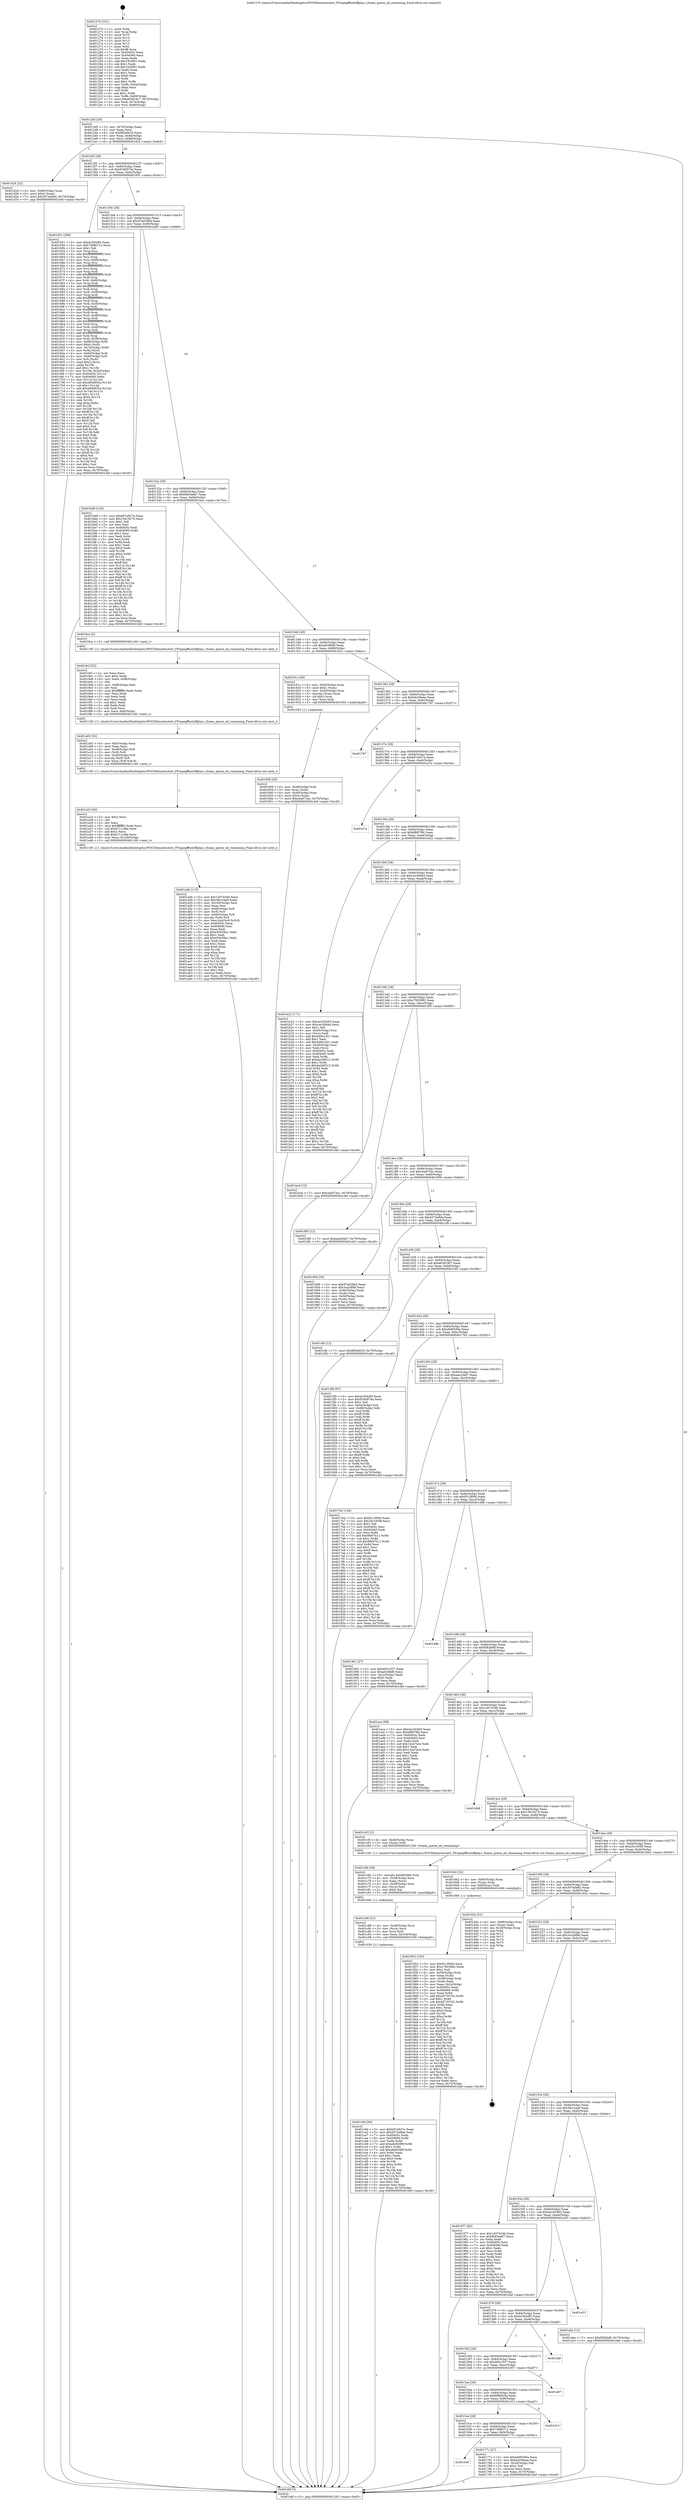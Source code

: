 digraph "0x401270" {
  label = "0x401270 (/mnt/c/Users/mathe/Desktop/tcc/POCII/binaries/extr_FFmpegfftoolsffplay.c_frame_queue_nb_remaining_Final-ollvm.out::main(0))"
  labelloc = "t"
  node[shape=record]

  Entry [label="",width=0.3,height=0.3,shape=circle,fillcolor=black,style=filled]
  "0x4012d5" [label="{
     0x4012d5 [29]\l
     | [instrs]\l
     &nbsp;&nbsp;0x4012d5 \<+3\>: mov -0x70(%rbp),%eax\l
     &nbsp;&nbsp;0x4012d8 \<+2\>: mov %eax,%ecx\l
     &nbsp;&nbsp;0x4012da \<+6\>: sub $0x8f3e6635,%ecx\l
     &nbsp;&nbsp;0x4012e0 \<+6\>: mov %eax,-0x84(%rbp)\l
     &nbsp;&nbsp;0x4012e6 \<+6\>: mov %ecx,-0x88(%rbp)\l
     &nbsp;&nbsp;0x4012ec \<+6\>: je 0000000000401d24 \<main+0xab4\>\l
  }"]
  "0x401d24" [label="{
     0x401d24 [22]\l
     | [instrs]\l
     &nbsp;&nbsp;0x401d24 \<+4\>: mov -0x68(%rbp),%rax\l
     &nbsp;&nbsp;0x401d28 \<+6\>: movl $0x0,(%rax)\l
     &nbsp;&nbsp;0x401d2e \<+7\>: movl $0x307ed492,-0x70(%rbp)\l
     &nbsp;&nbsp;0x401d35 \<+5\>: jmp 0000000000401ebf \<main+0xc4f\>\l
  }"]
  "0x4012f2" [label="{
     0x4012f2 [28]\l
     | [instrs]\l
     &nbsp;&nbsp;0x4012f2 \<+5\>: jmp 00000000004012f7 \<main+0x87\>\l
     &nbsp;&nbsp;0x4012f7 \<+6\>: mov -0x84(%rbp),%eax\l
     &nbsp;&nbsp;0x4012fd \<+5\>: sub $0x9340974a,%eax\l
     &nbsp;&nbsp;0x401302 \<+6\>: mov %eax,-0x8c(%rbp)\l
     &nbsp;&nbsp;0x401308 \<+6\>: je 0000000000401651 \<main+0x3e1\>\l
  }"]
  Exit [label="",width=0.3,height=0.3,shape=circle,fillcolor=black,style=filled,peripheries=2]
  "0x401651" [label="{
     0x401651 [299]\l
     | [instrs]\l
     &nbsp;&nbsp;0x401651 \<+5\>: mov $0x4c304df3,%eax\l
     &nbsp;&nbsp;0x401656 \<+5\>: mov $0x7388b712,%ecx\l
     &nbsp;&nbsp;0x40165b \<+2\>: mov $0x1,%dl\l
     &nbsp;&nbsp;0x40165d \<+3\>: mov %rsp,%rsi\l
     &nbsp;&nbsp;0x401660 \<+4\>: add $0xfffffffffffffff0,%rsi\l
     &nbsp;&nbsp;0x401664 \<+3\>: mov %rsi,%rsp\l
     &nbsp;&nbsp;0x401667 \<+4\>: mov %rsi,-0x68(%rbp)\l
     &nbsp;&nbsp;0x40166b \<+3\>: mov %rsp,%rsi\l
     &nbsp;&nbsp;0x40166e \<+4\>: add $0xfffffffffffffff0,%rsi\l
     &nbsp;&nbsp;0x401672 \<+3\>: mov %rsi,%rsp\l
     &nbsp;&nbsp;0x401675 \<+3\>: mov %rsp,%rdi\l
     &nbsp;&nbsp;0x401678 \<+4\>: add $0xfffffffffffffff0,%rdi\l
     &nbsp;&nbsp;0x40167c \<+3\>: mov %rdi,%rsp\l
     &nbsp;&nbsp;0x40167f \<+4\>: mov %rdi,-0x60(%rbp)\l
     &nbsp;&nbsp;0x401683 \<+3\>: mov %rsp,%rdi\l
     &nbsp;&nbsp;0x401686 \<+4\>: add $0xfffffffffffffff0,%rdi\l
     &nbsp;&nbsp;0x40168a \<+3\>: mov %rdi,%rsp\l
     &nbsp;&nbsp;0x40168d \<+4\>: mov %rdi,-0x58(%rbp)\l
     &nbsp;&nbsp;0x401691 \<+3\>: mov %rsp,%rdi\l
     &nbsp;&nbsp;0x401694 \<+4\>: add $0xfffffffffffffff0,%rdi\l
     &nbsp;&nbsp;0x401698 \<+3\>: mov %rdi,%rsp\l
     &nbsp;&nbsp;0x40169b \<+4\>: mov %rdi,-0x50(%rbp)\l
     &nbsp;&nbsp;0x40169f \<+3\>: mov %rsp,%rdi\l
     &nbsp;&nbsp;0x4016a2 \<+4\>: add $0xfffffffffffffff0,%rdi\l
     &nbsp;&nbsp;0x4016a6 \<+3\>: mov %rdi,%rsp\l
     &nbsp;&nbsp;0x4016a9 \<+4\>: mov %rdi,-0x48(%rbp)\l
     &nbsp;&nbsp;0x4016ad \<+3\>: mov %rsp,%rdi\l
     &nbsp;&nbsp;0x4016b0 \<+4\>: add $0xfffffffffffffff0,%rdi\l
     &nbsp;&nbsp;0x4016b4 \<+3\>: mov %rdi,%rsp\l
     &nbsp;&nbsp;0x4016b7 \<+4\>: mov %rdi,-0x40(%rbp)\l
     &nbsp;&nbsp;0x4016bb \<+3\>: mov %rsp,%rdi\l
     &nbsp;&nbsp;0x4016be \<+4\>: add $0xfffffffffffffff0,%rdi\l
     &nbsp;&nbsp;0x4016c2 \<+3\>: mov %rdi,%rsp\l
     &nbsp;&nbsp;0x4016c5 \<+4\>: mov %rdi,-0x38(%rbp)\l
     &nbsp;&nbsp;0x4016c9 \<+4\>: mov -0x68(%rbp),%rdi\l
     &nbsp;&nbsp;0x4016cd \<+6\>: movl $0x0,(%rdi)\l
     &nbsp;&nbsp;0x4016d3 \<+4\>: mov -0x74(%rbp),%r8d\l
     &nbsp;&nbsp;0x4016d7 \<+3\>: mov %r8d,(%rsi)\l
     &nbsp;&nbsp;0x4016da \<+4\>: mov -0x60(%rbp),%rdi\l
     &nbsp;&nbsp;0x4016de \<+4\>: mov -0x80(%rbp),%r9\l
     &nbsp;&nbsp;0x4016e2 \<+3\>: mov %r9,(%rdi)\l
     &nbsp;&nbsp;0x4016e5 \<+3\>: cmpl $0x2,(%rsi)\l
     &nbsp;&nbsp;0x4016e8 \<+4\>: setne %r10b\l
     &nbsp;&nbsp;0x4016ec \<+4\>: and $0x1,%r10b\l
     &nbsp;&nbsp;0x4016f0 \<+4\>: mov %r10b,-0x2d(%rbp)\l
     &nbsp;&nbsp;0x4016f4 \<+8\>: mov 0x40405c,%r11d\l
     &nbsp;&nbsp;0x4016fc \<+7\>: mov 0x404060,%ebx\l
     &nbsp;&nbsp;0x401703 \<+3\>: mov %r11d,%r14d\l
     &nbsp;&nbsp;0x401706 \<+7\>: sub $0xa80d855a,%r14d\l
     &nbsp;&nbsp;0x40170d \<+4\>: sub $0x1,%r14d\l
     &nbsp;&nbsp;0x401711 \<+7\>: add $0xa80d855a,%r14d\l
     &nbsp;&nbsp;0x401718 \<+4\>: imul %r14d,%r11d\l
     &nbsp;&nbsp;0x40171c \<+4\>: and $0x1,%r11d\l
     &nbsp;&nbsp;0x401720 \<+4\>: cmp $0x0,%r11d\l
     &nbsp;&nbsp;0x401724 \<+4\>: sete %r10b\l
     &nbsp;&nbsp;0x401728 \<+3\>: cmp $0xa,%ebx\l
     &nbsp;&nbsp;0x40172b \<+4\>: setl %r15b\l
     &nbsp;&nbsp;0x40172f \<+3\>: mov %r10b,%r12b\l
     &nbsp;&nbsp;0x401732 \<+4\>: xor $0xff,%r12b\l
     &nbsp;&nbsp;0x401736 \<+3\>: mov %r15b,%r13b\l
     &nbsp;&nbsp;0x401739 \<+4\>: xor $0xff,%r13b\l
     &nbsp;&nbsp;0x40173d \<+3\>: xor $0x0,%dl\l
     &nbsp;&nbsp;0x401740 \<+3\>: mov %r12b,%sil\l
     &nbsp;&nbsp;0x401743 \<+4\>: and $0x0,%sil\l
     &nbsp;&nbsp;0x401747 \<+3\>: and %dl,%r10b\l
     &nbsp;&nbsp;0x40174a \<+3\>: mov %r13b,%dil\l
     &nbsp;&nbsp;0x40174d \<+4\>: and $0x0,%dil\l
     &nbsp;&nbsp;0x401751 \<+3\>: and %dl,%r15b\l
     &nbsp;&nbsp;0x401754 \<+3\>: or %r10b,%sil\l
     &nbsp;&nbsp;0x401757 \<+3\>: or %r15b,%dil\l
     &nbsp;&nbsp;0x40175a \<+3\>: xor %dil,%sil\l
     &nbsp;&nbsp;0x40175d \<+3\>: or %r13b,%r12b\l
     &nbsp;&nbsp;0x401760 \<+4\>: xor $0xff,%r12b\l
     &nbsp;&nbsp;0x401764 \<+3\>: or $0x0,%dl\l
     &nbsp;&nbsp;0x401767 \<+3\>: and %dl,%r12b\l
     &nbsp;&nbsp;0x40176a \<+3\>: or %r12b,%sil\l
     &nbsp;&nbsp;0x40176d \<+4\>: test $0x1,%sil\l
     &nbsp;&nbsp;0x401771 \<+3\>: cmovne %ecx,%eax\l
     &nbsp;&nbsp;0x401774 \<+3\>: mov %eax,-0x70(%rbp)\l
     &nbsp;&nbsp;0x401777 \<+5\>: jmp 0000000000401ebf \<main+0xc4f\>\l
  }"]
  "0x40130e" [label="{
     0x40130e [28]\l
     | [instrs]\l
     &nbsp;&nbsp;0x40130e \<+5\>: jmp 0000000000401313 \<main+0xa3\>\l
     &nbsp;&nbsp;0x401313 \<+6\>: mov -0x84(%rbp),%eax\l
     &nbsp;&nbsp;0x401319 \<+5\>: sub $0x97a028bd,%eax\l
     &nbsp;&nbsp;0x40131e \<+6\>: mov %eax,-0x90(%rbp)\l
     &nbsp;&nbsp;0x401324 \<+6\>: je 0000000000401bd9 \<main+0x969\>\l
  }"]
  "0x401c9d" [label="{
     0x401c9d [94]\l
     | [instrs]\l
     &nbsp;&nbsp;0x401c9d \<+5\>: mov $0xb87a927e,%eax\l
     &nbsp;&nbsp;0x401ca2 \<+5\>: mov $0xd373e8da,%esi\l
     &nbsp;&nbsp;0x401ca7 \<+7\>: mov 0x40405c,%edx\l
     &nbsp;&nbsp;0x401cae \<+8\>: mov 0x404060,%r8d\l
     &nbsp;&nbsp;0x401cb6 \<+3\>: mov %edx,%r9d\l
     &nbsp;&nbsp;0x401cb9 \<+7\>: add $0xa6e9299f,%r9d\l
     &nbsp;&nbsp;0x401cc0 \<+4\>: sub $0x1,%r9d\l
     &nbsp;&nbsp;0x401cc4 \<+7\>: sub $0xa6e9299f,%r9d\l
     &nbsp;&nbsp;0x401ccb \<+4\>: imul %r9d,%edx\l
     &nbsp;&nbsp;0x401ccf \<+3\>: and $0x1,%edx\l
     &nbsp;&nbsp;0x401cd2 \<+3\>: cmp $0x0,%edx\l
     &nbsp;&nbsp;0x401cd5 \<+4\>: sete %r10b\l
     &nbsp;&nbsp;0x401cd9 \<+4\>: cmp $0xa,%r8d\l
     &nbsp;&nbsp;0x401cdd \<+4\>: setl %r11b\l
     &nbsp;&nbsp;0x401ce1 \<+3\>: mov %r10b,%bl\l
     &nbsp;&nbsp;0x401ce4 \<+3\>: and %r11b,%bl\l
     &nbsp;&nbsp;0x401ce7 \<+3\>: xor %r11b,%r10b\l
     &nbsp;&nbsp;0x401cea \<+3\>: or %r10b,%bl\l
     &nbsp;&nbsp;0x401ced \<+3\>: test $0x1,%bl\l
     &nbsp;&nbsp;0x401cf0 \<+3\>: cmovne %esi,%eax\l
     &nbsp;&nbsp;0x401cf3 \<+3\>: mov %eax,-0x70(%rbp)\l
     &nbsp;&nbsp;0x401cf6 \<+5\>: jmp 0000000000401ebf \<main+0xc4f\>\l
  }"]
  "0x401bd9" [label="{
     0x401bd9 [134]\l
     | [instrs]\l
     &nbsp;&nbsp;0x401bd9 \<+5\>: mov $0xb87a927e,%eax\l
     &nbsp;&nbsp;0x401bde \<+5\>: mov $0x15919276,%ecx\l
     &nbsp;&nbsp;0x401be3 \<+2\>: mov $0x1,%dl\l
     &nbsp;&nbsp;0x401be5 \<+2\>: xor %esi,%esi\l
     &nbsp;&nbsp;0x401be7 \<+7\>: mov 0x40405c,%edi\l
     &nbsp;&nbsp;0x401bee \<+8\>: mov 0x404060,%r8d\l
     &nbsp;&nbsp;0x401bf6 \<+3\>: sub $0x1,%esi\l
     &nbsp;&nbsp;0x401bf9 \<+3\>: mov %edi,%r9d\l
     &nbsp;&nbsp;0x401bfc \<+3\>: add %esi,%r9d\l
     &nbsp;&nbsp;0x401bff \<+4\>: imul %r9d,%edi\l
     &nbsp;&nbsp;0x401c03 \<+3\>: and $0x1,%edi\l
     &nbsp;&nbsp;0x401c06 \<+3\>: cmp $0x0,%edi\l
     &nbsp;&nbsp;0x401c09 \<+4\>: sete %r10b\l
     &nbsp;&nbsp;0x401c0d \<+4\>: cmp $0xa,%r8d\l
     &nbsp;&nbsp;0x401c11 \<+4\>: setl %r11b\l
     &nbsp;&nbsp;0x401c15 \<+3\>: mov %r10b,%bl\l
     &nbsp;&nbsp;0x401c18 \<+3\>: xor $0xff,%bl\l
     &nbsp;&nbsp;0x401c1b \<+3\>: mov %r11b,%r14b\l
     &nbsp;&nbsp;0x401c1e \<+4\>: xor $0xff,%r14b\l
     &nbsp;&nbsp;0x401c22 \<+3\>: xor $0x1,%dl\l
     &nbsp;&nbsp;0x401c25 \<+3\>: mov %bl,%r15b\l
     &nbsp;&nbsp;0x401c28 \<+4\>: and $0xff,%r15b\l
     &nbsp;&nbsp;0x401c2c \<+3\>: and %dl,%r10b\l
     &nbsp;&nbsp;0x401c2f \<+3\>: mov %r14b,%r12b\l
     &nbsp;&nbsp;0x401c32 \<+4\>: and $0xff,%r12b\l
     &nbsp;&nbsp;0x401c36 \<+3\>: and %dl,%r11b\l
     &nbsp;&nbsp;0x401c39 \<+3\>: or %r10b,%r15b\l
     &nbsp;&nbsp;0x401c3c \<+3\>: or %r11b,%r12b\l
     &nbsp;&nbsp;0x401c3f \<+3\>: xor %r12b,%r15b\l
     &nbsp;&nbsp;0x401c42 \<+3\>: or %r14b,%bl\l
     &nbsp;&nbsp;0x401c45 \<+3\>: xor $0xff,%bl\l
     &nbsp;&nbsp;0x401c48 \<+3\>: or $0x1,%dl\l
     &nbsp;&nbsp;0x401c4b \<+2\>: and %dl,%bl\l
     &nbsp;&nbsp;0x401c4d \<+3\>: or %bl,%r15b\l
     &nbsp;&nbsp;0x401c50 \<+4\>: test $0x1,%r15b\l
     &nbsp;&nbsp;0x401c54 \<+3\>: cmovne %ecx,%eax\l
     &nbsp;&nbsp;0x401c57 \<+3\>: mov %eax,-0x70(%rbp)\l
     &nbsp;&nbsp;0x401c5a \<+5\>: jmp 0000000000401ebf \<main+0xc4f\>\l
  }"]
  "0x40132a" [label="{
     0x40132a [28]\l
     | [instrs]\l
     &nbsp;&nbsp;0x40132a \<+5\>: jmp 000000000040132f \<main+0xbf\>\l
     &nbsp;&nbsp;0x40132f \<+6\>: mov -0x84(%rbp),%eax\l
     &nbsp;&nbsp;0x401335 \<+5\>: sub $0x9b63ae67,%eax\l
     &nbsp;&nbsp;0x40133a \<+6\>: mov %eax,-0x94(%rbp)\l
     &nbsp;&nbsp;0x401340 \<+6\>: je 00000000004019ca \<main+0x75a\>\l
  }"]
  "0x401c88" [label="{
     0x401c88 [21]\l
     | [instrs]\l
     &nbsp;&nbsp;0x401c88 \<+4\>: mov -0x48(%rbp),%rcx\l
     &nbsp;&nbsp;0x401c8c \<+3\>: mov (%rcx),%rcx\l
     &nbsp;&nbsp;0x401c8f \<+3\>: mov %rcx,%rdi\l
     &nbsp;&nbsp;0x401c92 \<+6\>: mov %eax,-0x104(%rbp)\l
     &nbsp;&nbsp;0x401c98 \<+5\>: call 0000000000401030 \<free@plt\>\l
     | [calls]\l
     &nbsp;&nbsp;0x401030 \{1\} (unknown)\l
  }"]
  "0x4019ca" [label="{
     0x4019ca [5]\l
     | [instrs]\l
     &nbsp;&nbsp;0x4019ca \<+5\>: call 0000000000401160 \<next_i\>\l
     | [calls]\l
     &nbsp;&nbsp;0x401160 \{1\} (/mnt/c/Users/mathe/Desktop/tcc/POCII/binaries/extr_FFmpegfftoolsffplay.c_frame_queue_nb_remaining_Final-ollvm.out::next_i)\l
  }"]
  "0x401346" [label="{
     0x401346 [28]\l
     | [instrs]\l
     &nbsp;&nbsp;0x401346 \<+5\>: jmp 000000000040134b \<main+0xdb\>\l
     &nbsp;&nbsp;0x40134b \<+6\>: mov -0x84(%rbp),%eax\l
     &nbsp;&nbsp;0x401351 \<+5\>: sub $0xa0cfd6f0,%eax\l
     &nbsp;&nbsp;0x401356 \<+6\>: mov %eax,-0x98(%rbp)\l
     &nbsp;&nbsp;0x40135c \<+6\>: je 000000000040191c \<main+0x6ac\>\l
  }"]
  "0x401c6b" [label="{
     0x401c6b [29]\l
     | [instrs]\l
     &nbsp;&nbsp;0x401c6b \<+10\>: movabs $0x4020b6,%rdi\l
     &nbsp;&nbsp;0x401c75 \<+4\>: mov -0x38(%rbp),%rcx\l
     &nbsp;&nbsp;0x401c79 \<+2\>: mov %eax,(%rcx)\l
     &nbsp;&nbsp;0x401c7b \<+4\>: mov -0x38(%rbp),%rcx\l
     &nbsp;&nbsp;0x401c7f \<+2\>: mov (%rcx),%esi\l
     &nbsp;&nbsp;0x401c81 \<+2\>: mov $0x0,%al\l
     &nbsp;&nbsp;0x401c83 \<+5\>: call 0000000000401040 \<printf@plt\>\l
     | [calls]\l
     &nbsp;&nbsp;0x401040 \{1\} (unknown)\l
  }"]
  "0x40191c" [label="{
     0x40191c [29]\l
     | [instrs]\l
     &nbsp;&nbsp;0x40191c \<+4\>: mov -0x50(%rbp),%rax\l
     &nbsp;&nbsp;0x401920 \<+6\>: movl $0x1,(%rax)\l
     &nbsp;&nbsp;0x401926 \<+4\>: mov -0x50(%rbp),%rax\l
     &nbsp;&nbsp;0x40192a \<+3\>: movslq (%rax),%rax\l
     &nbsp;&nbsp;0x40192d \<+4\>: shl $0x3,%rax\l
     &nbsp;&nbsp;0x401931 \<+3\>: mov %rax,%rdi\l
     &nbsp;&nbsp;0x401934 \<+5\>: call 0000000000401050 \<malloc@plt\>\l
     | [calls]\l
     &nbsp;&nbsp;0x401050 \{1\} (unknown)\l
  }"]
  "0x401362" [label="{
     0x401362 [28]\l
     | [instrs]\l
     &nbsp;&nbsp;0x401362 \<+5\>: jmp 0000000000401367 \<main+0xf7\>\l
     &nbsp;&nbsp;0x401367 \<+6\>: mov -0x84(%rbp),%eax\l
     &nbsp;&nbsp;0x40136d \<+5\>: sub $0xb4c59eaa,%eax\l
     &nbsp;&nbsp;0x401372 \<+6\>: mov %eax,-0x9c(%rbp)\l
     &nbsp;&nbsp;0x401378 \<+6\>: je 0000000000401797 \<main+0x527\>\l
  }"]
  "0x401a4b" [label="{
     0x401a4b [115]\l
     | [instrs]\l
     &nbsp;&nbsp;0x401a4b \<+5\>: mov $0x1407434b,%ecx\l
     &nbsp;&nbsp;0x401a50 \<+5\>: mov $0x3fe12ae9,%edx\l
     &nbsp;&nbsp;0x401a55 \<+6\>: mov -0x100(%rbp),%esi\l
     &nbsp;&nbsp;0x401a5b \<+3\>: imul %eax,%esi\l
     &nbsp;&nbsp;0x401a5e \<+4\>: mov -0x48(%rbp),%r8\l
     &nbsp;&nbsp;0x401a62 \<+3\>: mov (%r8),%r8\l
     &nbsp;&nbsp;0x401a65 \<+4\>: mov -0x40(%rbp),%r9\l
     &nbsp;&nbsp;0x401a69 \<+3\>: movslq (%r9),%r9\l
     &nbsp;&nbsp;0x401a6c \<+5\>: mov %esi,0x4(%r8,%r9,8)\l
     &nbsp;&nbsp;0x401a71 \<+7\>: mov 0x40405c,%eax\l
     &nbsp;&nbsp;0x401a78 \<+7\>: mov 0x404060,%esi\l
     &nbsp;&nbsp;0x401a7f \<+2\>: mov %eax,%edi\l
     &nbsp;&nbsp;0x401a81 \<+6\>: sub $0xe55639a1,%edi\l
     &nbsp;&nbsp;0x401a87 \<+3\>: sub $0x1,%edi\l
     &nbsp;&nbsp;0x401a8a \<+6\>: add $0xe55639a1,%edi\l
     &nbsp;&nbsp;0x401a90 \<+3\>: imul %edi,%eax\l
     &nbsp;&nbsp;0x401a93 \<+3\>: and $0x1,%eax\l
     &nbsp;&nbsp;0x401a96 \<+3\>: cmp $0x0,%eax\l
     &nbsp;&nbsp;0x401a99 \<+4\>: sete %r10b\l
     &nbsp;&nbsp;0x401a9d \<+3\>: cmp $0xa,%esi\l
     &nbsp;&nbsp;0x401aa0 \<+4\>: setl %r11b\l
     &nbsp;&nbsp;0x401aa4 \<+3\>: mov %r10b,%bl\l
     &nbsp;&nbsp;0x401aa7 \<+3\>: and %r11b,%bl\l
     &nbsp;&nbsp;0x401aaa \<+3\>: xor %r11b,%r10b\l
     &nbsp;&nbsp;0x401aad \<+3\>: or %r10b,%bl\l
     &nbsp;&nbsp;0x401ab0 \<+3\>: test $0x1,%bl\l
     &nbsp;&nbsp;0x401ab3 \<+3\>: cmovne %edx,%ecx\l
     &nbsp;&nbsp;0x401ab6 \<+3\>: mov %ecx,-0x70(%rbp)\l
     &nbsp;&nbsp;0x401ab9 \<+5\>: jmp 0000000000401ebf \<main+0xc4f\>\l
  }"]
  "0x401797" [label="{
     0x401797\l
  }", style=dashed]
  "0x40137e" [label="{
     0x40137e [28]\l
     | [instrs]\l
     &nbsp;&nbsp;0x40137e \<+5\>: jmp 0000000000401383 \<main+0x113\>\l
     &nbsp;&nbsp;0x401383 \<+6\>: mov -0x84(%rbp),%eax\l
     &nbsp;&nbsp;0x401389 \<+5\>: sub $0xb87a927e,%eax\l
     &nbsp;&nbsp;0x40138e \<+6\>: mov %eax,-0xa0(%rbp)\l
     &nbsp;&nbsp;0x401394 \<+6\>: je 0000000000401e7a \<main+0xc0a\>\l
  }"]
  "0x401a23" [label="{
     0x401a23 [40]\l
     | [instrs]\l
     &nbsp;&nbsp;0x401a23 \<+5\>: mov $0x2,%ecx\l
     &nbsp;&nbsp;0x401a28 \<+1\>: cltd\l
     &nbsp;&nbsp;0x401a29 \<+2\>: idiv %ecx\l
     &nbsp;&nbsp;0x401a2b \<+6\>: imul $0xfffffffe,%edx,%ecx\l
     &nbsp;&nbsp;0x401a31 \<+6\>: sub $0xb711c6fa,%ecx\l
     &nbsp;&nbsp;0x401a37 \<+3\>: add $0x1,%ecx\l
     &nbsp;&nbsp;0x401a3a \<+6\>: add $0xb711c6fa,%ecx\l
     &nbsp;&nbsp;0x401a40 \<+6\>: mov %ecx,-0x100(%rbp)\l
     &nbsp;&nbsp;0x401a46 \<+5\>: call 0000000000401160 \<next_i\>\l
     | [calls]\l
     &nbsp;&nbsp;0x401160 \{1\} (/mnt/c/Users/mathe/Desktop/tcc/POCII/binaries/extr_FFmpegfftoolsffplay.c_frame_queue_nb_remaining_Final-ollvm.out::next_i)\l
  }"]
  "0x401e7a" [label="{
     0x401e7a\l
  }", style=dashed]
  "0x40139a" [label="{
     0x40139a [28]\l
     | [instrs]\l
     &nbsp;&nbsp;0x40139a \<+5\>: jmp 000000000040139f \<main+0x12f\>\l
     &nbsp;&nbsp;0x40139f \<+6\>: mov -0x84(%rbp),%eax\l
     &nbsp;&nbsp;0x4013a5 \<+5\>: sub $0xbf8979fc,%eax\l
     &nbsp;&nbsp;0x4013aa \<+6\>: mov %eax,-0xa4(%rbp)\l
     &nbsp;&nbsp;0x4013b0 \<+6\>: je 0000000000401b22 \<main+0x8b2\>\l
  }"]
  "0x401a03" [label="{
     0x401a03 [32]\l
     | [instrs]\l
     &nbsp;&nbsp;0x401a03 \<+6\>: mov -0xfc(%rbp),%ecx\l
     &nbsp;&nbsp;0x401a09 \<+3\>: imul %eax,%ecx\l
     &nbsp;&nbsp;0x401a0c \<+4\>: mov -0x48(%rbp),%r8\l
     &nbsp;&nbsp;0x401a10 \<+3\>: mov (%r8),%r8\l
     &nbsp;&nbsp;0x401a13 \<+4\>: mov -0x40(%rbp),%r9\l
     &nbsp;&nbsp;0x401a17 \<+3\>: movslq (%r9),%r9\l
     &nbsp;&nbsp;0x401a1a \<+4\>: mov %ecx,(%r8,%r9,8)\l
     &nbsp;&nbsp;0x401a1e \<+5\>: call 0000000000401160 \<next_i\>\l
     | [calls]\l
     &nbsp;&nbsp;0x401160 \{1\} (/mnt/c/Users/mathe/Desktop/tcc/POCII/binaries/extr_FFmpegfftoolsffplay.c_frame_queue_nb_remaining_Final-ollvm.out::next_i)\l
  }"]
  "0x401b22" [label="{
     0x401b22 [171]\l
     | [instrs]\l
     &nbsp;&nbsp;0x401b22 \<+5\>: mov $0x4a192493,%eax\l
     &nbsp;&nbsp;0x401b27 \<+5\>: mov $0xc4c30844,%ecx\l
     &nbsp;&nbsp;0x401b2c \<+2\>: mov $0x1,%dl\l
     &nbsp;&nbsp;0x401b2e \<+4\>: mov -0x40(%rbp),%rsi\l
     &nbsp;&nbsp;0x401b32 \<+2\>: mov (%rsi),%edi\l
     &nbsp;&nbsp;0x401b34 \<+6\>: add $0x44841d21,%edi\l
     &nbsp;&nbsp;0x401b3a \<+3\>: add $0x1,%edi\l
     &nbsp;&nbsp;0x401b3d \<+6\>: sub $0x44841d21,%edi\l
     &nbsp;&nbsp;0x401b43 \<+4\>: mov -0x40(%rbp),%rsi\l
     &nbsp;&nbsp;0x401b47 \<+2\>: mov %edi,(%rsi)\l
     &nbsp;&nbsp;0x401b49 \<+7\>: mov 0x40405c,%edi\l
     &nbsp;&nbsp;0x401b50 \<+8\>: mov 0x404060,%r8d\l
     &nbsp;&nbsp;0x401b58 \<+3\>: mov %edi,%r9d\l
     &nbsp;&nbsp;0x401b5b \<+7\>: add $0xda2b8512,%r9d\l
     &nbsp;&nbsp;0x401b62 \<+4\>: sub $0x1,%r9d\l
     &nbsp;&nbsp;0x401b66 \<+7\>: sub $0xda2b8512,%r9d\l
     &nbsp;&nbsp;0x401b6d \<+4\>: imul %r9d,%edi\l
     &nbsp;&nbsp;0x401b71 \<+3\>: and $0x1,%edi\l
     &nbsp;&nbsp;0x401b74 \<+3\>: cmp $0x0,%edi\l
     &nbsp;&nbsp;0x401b77 \<+4\>: sete %r10b\l
     &nbsp;&nbsp;0x401b7b \<+4\>: cmp $0xa,%r8d\l
     &nbsp;&nbsp;0x401b7f \<+4\>: setl %r11b\l
     &nbsp;&nbsp;0x401b83 \<+3\>: mov %r10b,%bl\l
     &nbsp;&nbsp;0x401b86 \<+3\>: xor $0xff,%bl\l
     &nbsp;&nbsp;0x401b89 \<+3\>: mov %r11b,%r14b\l
     &nbsp;&nbsp;0x401b8c \<+4\>: xor $0xff,%r14b\l
     &nbsp;&nbsp;0x401b90 \<+3\>: xor $0x1,%dl\l
     &nbsp;&nbsp;0x401b93 \<+3\>: mov %bl,%r15b\l
     &nbsp;&nbsp;0x401b96 \<+4\>: and $0xff,%r15b\l
     &nbsp;&nbsp;0x401b9a \<+3\>: and %dl,%r10b\l
     &nbsp;&nbsp;0x401b9d \<+3\>: mov %r14b,%r12b\l
     &nbsp;&nbsp;0x401ba0 \<+4\>: and $0xff,%r12b\l
     &nbsp;&nbsp;0x401ba4 \<+3\>: and %dl,%r11b\l
     &nbsp;&nbsp;0x401ba7 \<+3\>: or %r10b,%r15b\l
     &nbsp;&nbsp;0x401baa \<+3\>: or %r11b,%r12b\l
     &nbsp;&nbsp;0x401bad \<+3\>: xor %r12b,%r15b\l
     &nbsp;&nbsp;0x401bb0 \<+3\>: or %r14b,%bl\l
     &nbsp;&nbsp;0x401bb3 \<+3\>: xor $0xff,%bl\l
     &nbsp;&nbsp;0x401bb6 \<+3\>: or $0x1,%dl\l
     &nbsp;&nbsp;0x401bb9 \<+2\>: and %dl,%bl\l
     &nbsp;&nbsp;0x401bbb \<+3\>: or %bl,%r15b\l
     &nbsp;&nbsp;0x401bbe \<+4\>: test $0x1,%r15b\l
     &nbsp;&nbsp;0x401bc2 \<+3\>: cmovne %ecx,%eax\l
     &nbsp;&nbsp;0x401bc5 \<+3\>: mov %eax,-0x70(%rbp)\l
     &nbsp;&nbsp;0x401bc8 \<+5\>: jmp 0000000000401ebf \<main+0xc4f\>\l
  }"]
  "0x4013b6" [label="{
     0x4013b6 [28]\l
     | [instrs]\l
     &nbsp;&nbsp;0x4013b6 \<+5\>: jmp 00000000004013bb \<main+0x14b\>\l
     &nbsp;&nbsp;0x4013bb \<+6\>: mov -0x84(%rbp),%eax\l
     &nbsp;&nbsp;0x4013c1 \<+5\>: sub $0xc4c30844,%eax\l
     &nbsp;&nbsp;0x4013c6 \<+6\>: mov %eax,-0xa8(%rbp)\l
     &nbsp;&nbsp;0x4013cc \<+6\>: je 0000000000401bcd \<main+0x95d\>\l
  }"]
  "0x4019cf" [label="{
     0x4019cf [52]\l
     | [instrs]\l
     &nbsp;&nbsp;0x4019cf \<+2\>: xor %ecx,%ecx\l
     &nbsp;&nbsp;0x4019d1 \<+5\>: mov $0x2,%edx\l
     &nbsp;&nbsp;0x4019d6 \<+6\>: mov %edx,-0xf8(%rbp)\l
     &nbsp;&nbsp;0x4019dc \<+1\>: cltd\l
     &nbsp;&nbsp;0x4019dd \<+6\>: mov -0xf8(%rbp),%esi\l
     &nbsp;&nbsp;0x4019e3 \<+2\>: idiv %esi\l
     &nbsp;&nbsp;0x4019e5 \<+6\>: imul $0xfffffffe,%edx,%edx\l
     &nbsp;&nbsp;0x4019eb \<+2\>: mov %ecx,%edi\l
     &nbsp;&nbsp;0x4019ed \<+2\>: sub %edx,%edi\l
     &nbsp;&nbsp;0x4019ef \<+2\>: mov %ecx,%edx\l
     &nbsp;&nbsp;0x4019f1 \<+3\>: sub $0x1,%edx\l
     &nbsp;&nbsp;0x4019f4 \<+2\>: add %edx,%edi\l
     &nbsp;&nbsp;0x4019f6 \<+2\>: sub %edi,%ecx\l
     &nbsp;&nbsp;0x4019f8 \<+6\>: mov %ecx,-0xfc(%rbp)\l
     &nbsp;&nbsp;0x4019fe \<+5\>: call 0000000000401160 \<next_i\>\l
     | [calls]\l
     &nbsp;&nbsp;0x401160 \{1\} (/mnt/c/Users/mathe/Desktop/tcc/POCII/binaries/extr_FFmpegfftoolsffplay.c_frame_queue_nb_remaining_Final-ollvm.out::next_i)\l
  }"]
  "0x401bcd" [label="{
     0x401bcd [12]\l
     | [instrs]\l
     &nbsp;&nbsp;0x401bcd \<+7\>: movl $0xcba973ac,-0x70(%rbp)\l
     &nbsp;&nbsp;0x401bd4 \<+5\>: jmp 0000000000401ebf \<main+0xc4f\>\l
  }"]
  "0x4013d2" [label="{
     0x4013d2 [28]\l
     | [instrs]\l
     &nbsp;&nbsp;0x4013d2 \<+5\>: jmp 00000000004013d7 \<main+0x167\>\l
     &nbsp;&nbsp;0x4013d7 \<+6\>: mov -0x84(%rbp),%eax\l
     &nbsp;&nbsp;0x4013dd \<+5\>: sub $0xc7833982,%eax\l
     &nbsp;&nbsp;0x4013e2 \<+6\>: mov %eax,-0xac(%rbp)\l
     &nbsp;&nbsp;0x4013e8 \<+6\>: je 00000000004018f5 \<main+0x685\>\l
  }"]
  "0x401939" [label="{
     0x401939 [29]\l
     | [instrs]\l
     &nbsp;&nbsp;0x401939 \<+4\>: mov -0x48(%rbp),%rdi\l
     &nbsp;&nbsp;0x40193d \<+3\>: mov %rax,(%rdi)\l
     &nbsp;&nbsp;0x401940 \<+4\>: mov -0x40(%rbp),%rax\l
     &nbsp;&nbsp;0x401944 \<+6\>: movl $0x0,(%rax)\l
     &nbsp;&nbsp;0x40194a \<+7\>: movl $0xcba973ac,-0x70(%rbp)\l
     &nbsp;&nbsp;0x401951 \<+5\>: jmp 0000000000401ebf \<main+0xc4f\>\l
  }"]
  "0x4018f5" [label="{
     0x4018f5 [12]\l
     | [instrs]\l
     &nbsp;&nbsp;0x4018f5 \<+7\>: movl $0xeae3cbb7,-0x70(%rbp)\l
     &nbsp;&nbsp;0x4018fc \<+5\>: jmp 0000000000401ebf \<main+0xc4f\>\l
  }"]
  "0x4013ee" [label="{
     0x4013ee [28]\l
     | [instrs]\l
     &nbsp;&nbsp;0x4013ee \<+5\>: jmp 00000000004013f3 \<main+0x183\>\l
     &nbsp;&nbsp;0x4013f3 \<+6\>: mov -0x84(%rbp),%eax\l
     &nbsp;&nbsp;0x4013f9 \<+5\>: sub $0xcba973ac,%eax\l
     &nbsp;&nbsp;0x4013fe \<+6\>: mov %eax,-0xb0(%rbp)\l
     &nbsp;&nbsp;0x401404 \<+6\>: je 0000000000401956 \<main+0x6e6\>\l
  }"]
  "0x401852" [label="{
     0x401852 [163]\l
     | [instrs]\l
     &nbsp;&nbsp;0x401852 \<+5\>: mov $0xf513f000,%ecx\l
     &nbsp;&nbsp;0x401857 \<+5\>: mov $0xc7833982,%edx\l
     &nbsp;&nbsp;0x40185c \<+3\>: mov $0x1,%sil\l
     &nbsp;&nbsp;0x40185f \<+4\>: mov -0x58(%rbp),%rdi\l
     &nbsp;&nbsp;0x401863 \<+2\>: mov %eax,(%rdi)\l
     &nbsp;&nbsp;0x401865 \<+4\>: mov -0x58(%rbp),%rdi\l
     &nbsp;&nbsp;0x401869 \<+2\>: mov (%rdi),%eax\l
     &nbsp;&nbsp;0x40186b \<+3\>: mov %eax,-0x2c(%rbp)\l
     &nbsp;&nbsp;0x40186e \<+7\>: mov 0x40405c,%eax\l
     &nbsp;&nbsp;0x401875 \<+8\>: mov 0x404060,%r8d\l
     &nbsp;&nbsp;0x40187d \<+3\>: mov %eax,%r9d\l
     &nbsp;&nbsp;0x401880 \<+7\>: add $0x45735762,%r9d\l
     &nbsp;&nbsp;0x401887 \<+4\>: sub $0x1,%r9d\l
     &nbsp;&nbsp;0x40188b \<+7\>: sub $0x45735762,%r9d\l
     &nbsp;&nbsp;0x401892 \<+4\>: imul %r9d,%eax\l
     &nbsp;&nbsp;0x401896 \<+3\>: and $0x1,%eax\l
     &nbsp;&nbsp;0x401899 \<+3\>: cmp $0x0,%eax\l
     &nbsp;&nbsp;0x40189c \<+4\>: sete %r10b\l
     &nbsp;&nbsp;0x4018a0 \<+4\>: cmp $0xa,%r8d\l
     &nbsp;&nbsp;0x4018a4 \<+4\>: setl %r11b\l
     &nbsp;&nbsp;0x4018a8 \<+3\>: mov %r10b,%bl\l
     &nbsp;&nbsp;0x4018ab \<+3\>: xor $0xff,%bl\l
     &nbsp;&nbsp;0x4018ae \<+3\>: mov %r11b,%r14b\l
     &nbsp;&nbsp;0x4018b1 \<+4\>: xor $0xff,%r14b\l
     &nbsp;&nbsp;0x4018b5 \<+4\>: xor $0x1,%sil\l
     &nbsp;&nbsp;0x4018b9 \<+3\>: mov %bl,%r15b\l
     &nbsp;&nbsp;0x4018bc \<+4\>: and $0xff,%r15b\l
     &nbsp;&nbsp;0x4018c0 \<+3\>: and %sil,%r10b\l
     &nbsp;&nbsp;0x4018c3 \<+3\>: mov %r14b,%r12b\l
     &nbsp;&nbsp;0x4018c6 \<+4\>: and $0xff,%r12b\l
     &nbsp;&nbsp;0x4018ca \<+3\>: and %sil,%r11b\l
     &nbsp;&nbsp;0x4018cd \<+3\>: or %r10b,%r15b\l
     &nbsp;&nbsp;0x4018d0 \<+3\>: or %r11b,%r12b\l
     &nbsp;&nbsp;0x4018d3 \<+3\>: xor %r12b,%r15b\l
     &nbsp;&nbsp;0x4018d6 \<+3\>: or %r14b,%bl\l
     &nbsp;&nbsp;0x4018d9 \<+3\>: xor $0xff,%bl\l
     &nbsp;&nbsp;0x4018dc \<+4\>: or $0x1,%sil\l
     &nbsp;&nbsp;0x4018e0 \<+3\>: and %sil,%bl\l
     &nbsp;&nbsp;0x4018e3 \<+3\>: or %bl,%r15b\l
     &nbsp;&nbsp;0x4018e6 \<+4\>: test $0x1,%r15b\l
     &nbsp;&nbsp;0x4018ea \<+3\>: cmovne %edx,%ecx\l
     &nbsp;&nbsp;0x4018ed \<+3\>: mov %ecx,-0x70(%rbp)\l
     &nbsp;&nbsp;0x4018f0 \<+5\>: jmp 0000000000401ebf \<main+0xc4f\>\l
  }"]
  "0x401956" [label="{
     0x401956 [33]\l
     | [instrs]\l
     &nbsp;&nbsp;0x401956 \<+5\>: mov $0x97a028bd,%eax\l
     &nbsp;&nbsp;0x40195b \<+5\>: mov $0x3ca28f6b,%ecx\l
     &nbsp;&nbsp;0x401960 \<+4\>: mov -0x40(%rbp),%rdx\l
     &nbsp;&nbsp;0x401964 \<+2\>: mov (%rdx),%esi\l
     &nbsp;&nbsp;0x401966 \<+4\>: mov -0x50(%rbp),%rdx\l
     &nbsp;&nbsp;0x40196a \<+2\>: cmp (%rdx),%esi\l
     &nbsp;&nbsp;0x40196c \<+3\>: cmovl %ecx,%eax\l
     &nbsp;&nbsp;0x40196f \<+3\>: mov %eax,-0x70(%rbp)\l
     &nbsp;&nbsp;0x401972 \<+5\>: jmp 0000000000401ebf \<main+0xc4f\>\l
  }"]
  "0x40140a" [label="{
     0x40140a [28]\l
     | [instrs]\l
     &nbsp;&nbsp;0x40140a \<+5\>: jmp 000000000040140f \<main+0x19f\>\l
     &nbsp;&nbsp;0x40140f \<+6\>: mov -0x84(%rbp),%eax\l
     &nbsp;&nbsp;0x401415 \<+5\>: sub $0xd373e8da,%eax\l
     &nbsp;&nbsp;0x40141a \<+6\>: mov %eax,-0xb4(%rbp)\l
     &nbsp;&nbsp;0x401420 \<+6\>: je 0000000000401cfb \<main+0xa8b\>\l
  }"]
  "0x4015e6" [label="{
     0x4015e6\l
  }", style=dashed]
  "0x401cfb" [label="{
     0x401cfb [12]\l
     | [instrs]\l
     &nbsp;&nbsp;0x401cfb \<+7\>: movl $0x8f3e6635,-0x70(%rbp)\l
     &nbsp;&nbsp;0x401d02 \<+5\>: jmp 0000000000401ebf \<main+0xc4f\>\l
  }"]
  "0x401426" [label="{
     0x401426 [28]\l
     | [instrs]\l
     &nbsp;&nbsp;0x401426 \<+5\>: jmp 000000000040142b \<main+0x1bb\>\l
     &nbsp;&nbsp;0x40142b \<+6\>: mov -0x84(%rbp),%eax\l
     &nbsp;&nbsp;0x401431 \<+5\>: sub $0xe63619c7,%eax\l
     &nbsp;&nbsp;0x401436 \<+6\>: mov %eax,-0xb8(%rbp)\l
     &nbsp;&nbsp;0x40143c \<+6\>: je 00000000004015f0 \<main+0x380\>\l
  }"]
  "0x40177c" [label="{
     0x40177c [27]\l
     | [instrs]\l
     &nbsp;&nbsp;0x40177c \<+5\>: mov $0xe6d6540a,%eax\l
     &nbsp;&nbsp;0x401781 \<+5\>: mov $0xb4c59eaa,%ecx\l
     &nbsp;&nbsp;0x401786 \<+3\>: mov -0x2d(%rbp),%dl\l
     &nbsp;&nbsp;0x401789 \<+3\>: test $0x1,%dl\l
     &nbsp;&nbsp;0x40178c \<+3\>: cmovne %ecx,%eax\l
     &nbsp;&nbsp;0x40178f \<+3\>: mov %eax,-0x70(%rbp)\l
     &nbsp;&nbsp;0x401792 \<+5\>: jmp 0000000000401ebf \<main+0xc4f\>\l
  }"]
  "0x4015f0" [label="{
     0x4015f0 [97]\l
     | [instrs]\l
     &nbsp;&nbsp;0x4015f0 \<+5\>: mov $0x4c304df3,%eax\l
     &nbsp;&nbsp;0x4015f5 \<+5\>: mov $0x9340974a,%ecx\l
     &nbsp;&nbsp;0x4015fa \<+2\>: mov $0x1,%dl\l
     &nbsp;&nbsp;0x4015fc \<+4\>: mov -0x6a(%rbp),%sil\l
     &nbsp;&nbsp;0x401600 \<+4\>: mov -0x69(%rbp),%dil\l
     &nbsp;&nbsp;0x401604 \<+3\>: mov %sil,%r8b\l
     &nbsp;&nbsp;0x401607 \<+4\>: xor $0xff,%r8b\l
     &nbsp;&nbsp;0x40160b \<+3\>: mov %dil,%r9b\l
     &nbsp;&nbsp;0x40160e \<+4\>: xor $0xff,%r9b\l
     &nbsp;&nbsp;0x401612 \<+3\>: xor $0x0,%dl\l
     &nbsp;&nbsp;0x401615 \<+3\>: mov %r8b,%r10b\l
     &nbsp;&nbsp;0x401618 \<+4\>: and $0x0,%r10b\l
     &nbsp;&nbsp;0x40161c \<+3\>: and %dl,%sil\l
     &nbsp;&nbsp;0x40161f \<+3\>: mov %r9b,%r11b\l
     &nbsp;&nbsp;0x401622 \<+4\>: and $0x0,%r11b\l
     &nbsp;&nbsp;0x401626 \<+3\>: and %dl,%dil\l
     &nbsp;&nbsp;0x401629 \<+3\>: or %sil,%r10b\l
     &nbsp;&nbsp;0x40162c \<+3\>: or %dil,%r11b\l
     &nbsp;&nbsp;0x40162f \<+3\>: xor %r11b,%r10b\l
     &nbsp;&nbsp;0x401632 \<+3\>: or %r9b,%r8b\l
     &nbsp;&nbsp;0x401635 \<+4\>: xor $0xff,%r8b\l
     &nbsp;&nbsp;0x401639 \<+3\>: or $0x0,%dl\l
     &nbsp;&nbsp;0x40163c \<+3\>: and %dl,%r8b\l
     &nbsp;&nbsp;0x40163f \<+3\>: or %r8b,%r10b\l
     &nbsp;&nbsp;0x401642 \<+4\>: test $0x1,%r10b\l
     &nbsp;&nbsp;0x401646 \<+3\>: cmovne %ecx,%eax\l
     &nbsp;&nbsp;0x401649 \<+3\>: mov %eax,-0x70(%rbp)\l
     &nbsp;&nbsp;0x40164c \<+5\>: jmp 0000000000401ebf \<main+0xc4f\>\l
  }"]
  "0x401442" [label="{
     0x401442 [28]\l
     | [instrs]\l
     &nbsp;&nbsp;0x401442 \<+5\>: jmp 0000000000401447 \<main+0x1d7\>\l
     &nbsp;&nbsp;0x401447 \<+6\>: mov -0x84(%rbp),%eax\l
     &nbsp;&nbsp;0x40144d \<+5\>: sub $0xe6d6540a,%eax\l
     &nbsp;&nbsp;0x401452 \<+6\>: mov %eax,-0xbc(%rbp)\l
     &nbsp;&nbsp;0x401458 \<+6\>: je 00000000004017b2 \<main+0x542\>\l
  }"]
  "0x401ebf" [label="{
     0x401ebf [5]\l
     | [instrs]\l
     &nbsp;&nbsp;0x401ebf \<+5\>: jmp 00000000004012d5 \<main+0x65\>\l
  }"]
  "0x401270" [label="{
     0x401270 [101]\l
     | [instrs]\l
     &nbsp;&nbsp;0x401270 \<+1\>: push %rbp\l
     &nbsp;&nbsp;0x401271 \<+3\>: mov %rsp,%rbp\l
     &nbsp;&nbsp;0x401274 \<+2\>: push %r15\l
     &nbsp;&nbsp;0x401276 \<+2\>: push %r14\l
     &nbsp;&nbsp;0x401278 \<+2\>: push %r13\l
     &nbsp;&nbsp;0x40127a \<+2\>: push %r12\l
     &nbsp;&nbsp;0x40127c \<+1\>: push %rbx\l
     &nbsp;&nbsp;0x40127d \<+7\>: sub $0xf8,%rsp\l
     &nbsp;&nbsp;0x401284 \<+7\>: mov 0x40405c,%eax\l
     &nbsp;&nbsp;0x40128b \<+7\>: mov 0x404060,%ecx\l
     &nbsp;&nbsp;0x401292 \<+2\>: mov %eax,%edx\l
     &nbsp;&nbsp;0x401294 \<+6\>: add $0x1820f01,%edx\l
     &nbsp;&nbsp;0x40129a \<+3\>: sub $0x1,%edx\l
     &nbsp;&nbsp;0x40129d \<+6\>: sub $0x1820f01,%edx\l
     &nbsp;&nbsp;0x4012a3 \<+3\>: imul %edx,%eax\l
     &nbsp;&nbsp;0x4012a6 \<+3\>: and $0x1,%eax\l
     &nbsp;&nbsp;0x4012a9 \<+3\>: cmp $0x0,%eax\l
     &nbsp;&nbsp;0x4012ac \<+4\>: sete %r8b\l
     &nbsp;&nbsp;0x4012b0 \<+4\>: and $0x1,%r8b\l
     &nbsp;&nbsp;0x4012b4 \<+4\>: mov %r8b,-0x6a(%rbp)\l
     &nbsp;&nbsp;0x4012b8 \<+3\>: cmp $0xa,%ecx\l
     &nbsp;&nbsp;0x4012bb \<+4\>: setl %r8b\l
     &nbsp;&nbsp;0x4012bf \<+4\>: and $0x1,%r8b\l
     &nbsp;&nbsp;0x4012c3 \<+4\>: mov %r8b,-0x69(%rbp)\l
     &nbsp;&nbsp;0x4012c7 \<+7\>: movl $0xe63619c7,-0x70(%rbp)\l
     &nbsp;&nbsp;0x4012ce \<+3\>: mov %edi,-0x74(%rbp)\l
     &nbsp;&nbsp;0x4012d1 \<+4\>: mov %rsi,-0x80(%rbp)\l
  }"]
  "0x4015ca" [label="{
     0x4015ca [28]\l
     | [instrs]\l
     &nbsp;&nbsp;0x4015ca \<+5\>: jmp 00000000004015cf \<main+0x35f\>\l
     &nbsp;&nbsp;0x4015cf \<+6\>: mov -0x84(%rbp),%eax\l
     &nbsp;&nbsp;0x4015d5 \<+5\>: sub $0x7388b712,%eax\l
     &nbsp;&nbsp;0x4015da \<+6\>: mov %eax,-0xf4(%rbp)\l
     &nbsp;&nbsp;0x4015e0 \<+6\>: je 000000000040177c \<main+0x50c\>\l
  }"]
  "0x401d13" [label="{
     0x401d13\l
  }", style=dashed]
  "0x4017b2" [label="{
     0x4017b2 [144]\l
     | [instrs]\l
     &nbsp;&nbsp;0x4017b2 \<+5\>: mov $0xf513f000,%eax\l
     &nbsp;&nbsp;0x4017b7 \<+5\>: mov $0x20c165f9,%ecx\l
     &nbsp;&nbsp;0x4017bc \<+2\>: mov $0x1,%dl\l
     &nbsp;&nbsp;0x4017be \<+7\>: mov 0x40405c,%esi\l
     &nbsp;&nbsp;0x4017c5 \<+7\>: mov 0x404060,%edi\l
     &nbsp;&nbsp;0x4017cc \<+3\>: mov %esi,%r8d\l
     &nbsp;&nbsp;0x4017cf \<+7\>: add $0x9fe97b11,%r8d\l
     &nbsp;&nbsp;0x4017d6 \<+4\>: sub $0x1,%r8d\l
     &nbsp;&nbsp;0x4017da \<+7\>: sub $0x9fe97b11,%r8d\l
     &nbsp;&nbsp;0x4017e1 \<+4\>: imul %r8d,%esi\l
     &nbsp;&nbsp;0x4017e5 \<+3\>: and $0x1,%esi\l
     &nbsp;&nbsp;0x4017e8 \<+3\>: cmp $0x0,%esi\l
     &nbsp;&nbsp;0x4017eb \<+4\>: sete %r9b\l
     &nbsp;&nbsp;0x4017ef \<+3\>: cmp $0xa,%edi\l
     &nbsp;&nbsp;0x4017f2 \<+4\>: setl %r10b\l
     &nbsp;&nbsp;0x4017f6 \<+3\>: mov %r9b,%r11b\l
     &nbsp;&nbsp;0x4017f9 \<+4\>: xor $0xff,%r11b\l
     &nbsp;&nbsp;0x4017fd \<+3\>: mov %r10b,%bl\l
     &nbsp;&nbsp;0x401800 \<+3\>: xor $0xff,%bl\l
     &nbsp;&nbsp;0x401803 \<+3\>: xor $0x1,%dl\l
     &nbsp;&nbsp;0x401806 \<+3\>: mov %r11b,%r14b\l
     &nbsp;&nbsp;0x401809 \<+4\>: and $0xff,%r14b\l
     &nbsp;&nbsp;0x40180d \<+3\>: and %dl,%r9b\l
     &nbsp;&nbsp;0x401810 \<+3\>: mov %bl,%r15b\l
     &nbsp;&nbsp;0x401813 \<+4\>: and $0xff,%r15b\l
     &nbsp;&nbsp;0x401817 \<+3\>: and %dl,%r10b\l
     &nbsp;&nbsp;0x40181a \<+3\>: or %r9b,%r14b\l
     &nbsp;&nbsp;0x40181d \<+3\>: or %r10b,%r15b\l
     &nbsp;&nbsp;0x401820 \<+3\>: xor %r15b,%r14b\l
     &nbsp;&nbsp;0x401823 \<+3\>: or %bl,%r11b\l
     &nbsp;&nbsp;0x401826 \<+4\>: xor $0xff,%r11b\l
     &nbsp;&nbsp;0x40182a \<+3\>: or $0x1,%dl\l
     &nbsp;&nbsp;0x40182d \<+3\>: and %dl,%r11b\l
     &nbsp;&nbsp;0x401830 \<+3\>: or %r11b,%r14b\l
     &nbsp;&nbsp;0x401833 \<+4\>: test $0x1,%r14b\l
     &nbsp;&nbsp;0x401837 \<+3\>: cmovne %ecx,%eax\l
     &nbsp;&nbsp;0x40183a \<+3\>: mov %eax,-0x70(%rbp)\l
     &nbsp;&nbsp;0x40183d \<+5\>: jmp 0000000000401ebf \<main+0xc4f\>\l
  }"]
  "0x40145e" [label="{
     0x40145e [28]\l
     | [instrs]\l
     &nbsp;&nbsp;0x40145e \<+5\>: jmp 0000000000401463 \<main+0x1f3\>\l
     &nbsp;&nbsp;0x401463 \<+6\>: mov -0x84(%rbp),%eax\l
     &nbsp;&nbsp;0x401469 \<+5\>: sub $0xeae3cbb7,%eax\l
     &nbsp;&nbsp;0x40146e \<+6\>: mov %eax,-0xc0(%rbp)\l
     &nbsp;&nbsp;0x401474 \<+6\>: je 0000000000401901 \<main+0x691\>\l
  }"]
  "0x4015ae" [label="{
     0x4015ae [28]\l
     | [instrs]\l
     &nbsp;&nbsp;0x4015ae \<+5\>: jmp 00000000004015b3 \<main+0x343\>\l
     &nbsp;&nbsp;0x4015b3 \<+6\>: mov -0x84(%rbp),%eax\l
     &nbsp;&nbsp;0x4015b9 \<+5\>: sub $0x6f9b9c5a,%eax\l
     &nbsp;&nbsp;0x4015be \<+6\>: mov %eax,-0xf0(%rbp)\l
     &nbsp;&nbsp;0x4015c4 \<+6\>: je 0000000000401d13 \<main+0xaa3\>\l
  }"]
  "0x401901" [label="{
     0x401901 [27]\l
     | [instrs]\l
     &nbsp;&nbsp;0x401901 \<+5\>: mov $0x4fd1c537,%eax\l
     &nbsp;&nbsp;0x401906 \<+5\>: mov $0xa0cfd6f0,%ecx\l
     &nbsp;&nbsp;0x40190b \<+3\>: mov -0x2c(%rbp),%edx\l
     &nbsp;&nbsp;0x40190e \<+3\>: cmp $0x0,%edx\l
     &nbsp;&nbsp;0x401911 \<+3\>: cmove %ecx,%eax\l
     &nbsp;&nbsp;0x401914 \<+3\>: mov %eax,-0x70(%rbp)\l
     &nbsp;&nbsp;0x401917 \<+5\>: jmp 0000000000401ebf \<main+0xc4f\>\l
  }"]
  "0x40147a" [label="{
     0x40147a [28]\l
     | [instrs]\l
     &nbsp;&nbsp;0x40147a \<+5\>: jmp 000000000040147f \<main+0x20f\>\l
     &nbsp;&nbsp;0x40147f \<+6\>: mov -0x84(%rbp),%eax\l
     &nbsp;&nbsp;0x401485 \<+5\>: sub $0xf513f000,%eax\l
     &nbsp;&nbsp;0x40148a \<+6\>: mov %eax,-0xc4(%rbp)\l
     &nbsp;&nbsp;0x401490 \<+6\>: je 0000000000401d8b \<main+0xb1b\>\l
  }"]
  "0x401d07" [label="{
     0x401d07\l
  }", style=dashed]
  "0x401d8b" [label="{
     0x401d8b\l
  }", style=dashed]
  "0x401496" [label="{
     0x401496 [28]\l
     | [instrs]\l
     &nbsp;&nbsp;0x401496 \<+5\>: jmp 000000000040149b \<main+0x22b\>\l
     &nbsp;&nbsp;0x40149b \<+6\>: mov -0x84(%rbp),%eax\l
     &nbsp;&nbsp;0x4014a1 \<+5\>: sub $0xf582fef0,%eax\l
     &nbsp;&nbsp;0x4014a6 \<+6\>: mov %eax,-0xc8(%rbp)\l
     &nbsp;&nbsp;0x4014ac \<+6\>: je 0000000000401aca \<main+0x85a\>\l
  }"]
  "0x401592" [label="{
     0x401592 [28]\l
     | [instrs]\l
     &nbsp;&nbsp;0x401592 \<+5\>: jmp 0000000000401597 \<main+0x327\>\l
     &nbsp;&nbsp;0x401597 \<+6\>: mov -0x84(%rbp),%eax\l
     &nbsp;&nbsp;0x40159d \<+5\>: sub $0x4fd1c537,%eax\l
     &nbsp;&nbsp;0x4015a2 \<+6\>: mov %eax,-0xec(%rbp)\l
     &nbsp;&nbsp;0x4015a8 \<+6\>: je 0000000000401d07 \<main+0xa97\>\l
  }"]
  "0x401aca" [label="{
     0x401aca [88]\l
     | [instrs]\l
     &nbsp;&nbsp;0x401aca \<+5\>: mov $0x4a192493,%eax\l
     &nbsp;&nbsp;0x401acf \<+5\>: mov $0xbf8979fc,%ecx\l
     &nbsp;&nbsp;0x401ad4 \<+7\>: mov 0x40405c,%edx\l
     &nbsp;&nbsp;0x401adb \<+7\>: mov 0x404060,%esi\l
     &nbsp;&nbsp;0x401ae2 \<+2\>: mov %edx,%edi\l
     &nbsp;&nbsp;0x401ae4 \<+6\>: sub $0x142b7ece,%edi\l
     &nbsp;&nbsp;0x401aea \<+3\>: sub $0x1,%edi\l
     &nbsp;&nbsp;0x401aed \<+6\>: add $0x142b7ece,%edi\l
     &nbsp;&nbsp;0x401af3 \<+3\>: imul %edi,%edx\l
     &nbsp;&nbsp;0x401af6 \<+3\>: and $0x1,%edx\l
     &nbsp;&nbsp;0x401af9 \<+3\>: cmp $0x0,%edx\l
     &nbsp;&nbsp;0x401afc \<+4\>: sete %r8b\l
     &nbsp;&nbsp;0x401b00 \<+3\>: cmp $0xa,%esi\l
     &nbsp;&nbsp;0x401b03 \<+4\>: setl %r9b\l
     &nbsp;&nbsp;0x401b07 \<+3\>: mov %r8b,%r10b\l
     &nbsp;&nbsp;0x401b0a \<+3\>: and %r9b,%r10b\l
     &nbsp;&nbsp;0x401b0d \<+3\>: xor %r9b,%r8b\l
     &nbsp;&nbsp;0x401b10 \<+3\>: or %r8b,%r10b\l
     &nbsp;&nbsp;0x401b13 \<+4\>: test $0x1,%r10b\l
     &nbsp;&nbsp;0x401b17 \<+3\>: cmovne %ecx,%eax\l
     &nbsp;&nbsp;0x401b1a \<+3\>: mov %eax,-0x70(%rbp)\l
     &nbsp;&nbsp;0x401b1d \<+5\>: jmp 0000000000401ebf \<main+0xc4f\>\l
  }"]
  "0x4014b2" [label="{
     0x4014b2 [28]\l
     | [instrs]\l
     &nbsp;&nbsp;0x4014b2 \<+5\>: jmp 00000000004014b7 \<main+0x247\>\l
     &nbsp;&nbsp;0x4014b7 \<+6\>: mov -0x84(%rbp),%eax\l
     &nbsp;&nbsp;0x4014bd \<+5\>: sub $0x1407434b,%eax\l
     &nbsp;&nbsp;0x4014c2 \<+6\>: mov %eax,-0xcc(%rbp)\l
     &nbsp;&nbsp;0x4014c8 \<+6\>: je 0000000000401db8 \<main+0xb48\>\l
  }"]
  "0x401d4f" [label="{
     0x401d4f\l
  }", style=dashed]
  "0x401db8" [label="{
     0x401db8\l
  }", style=dashed]
  "0x4014ce" [label="{
     0x4014ce [28]\l
     | [instrs]\l
     &nbsp;&nbsp;0x4014ce \<+5\>: jmp 00000000004014d3 \<main+0x263\>\l
     &nbsp;&nbsp;0x4014d3 \<+6\>: mov -0x84(%rbp),%eax\l
     &nbsp;&nbsp;0x4014d9 \<+5\>: sub $0x15919276,%eax\l
     &nbsp;&nbsp;0x4014de \<+6\>: mov %eax,-0xd0(%rbp)\l
     &nbsp;&nbsp;0x4014e4 \<+6\>: je 0000000000401c5f \<main+0x9ef\>\l
  }"]
  "0x401576" [label="{
     0x401576 [28]\l
     | [instrs]\l
     &nbsp;&nbsp;0x401576 \<+5\>: jmp 000000000040157b \<main+0x30b\>\l
     &nbsp;&nbsp;0x40157b \<+6\>: mov -0x84(%rbp),%eax\l
     &nbsp;&nbsp;0x401581 \<+5\>: sub $0x4c304df3,%eax\l
     &nbsp;&nbsp;0x401586 \<+6\>: mov %eax,-0xe8(%rbp)\l
     &nbsp;&nbsp;0x40158c \<+6\>: je 0000000000401d4f \<main+0xadf\>\l
  }"]
  "0x401c5f" [label="{
     0x401c5f [12]\l
     | [instrs]\l
     &nbsp;&nbsp;0x401c5f \<+4\>: mov -0x48(%rbp),%rax\l
     &nbsp;&nbsp;0x401c63 \<+3\>: mov (%rax),%rdi\l
     &nbsp;&nbsp;0x401c66 \<+5\>: call 0000000000401240 \<frame_queue_nb_remaining\>\l
     | [calls]\l
     &nbsp;&nbsp;0x401240 \{1\} (/mnt/c/Users/mathe/Desktop/tcc/POCII/binaries/extr_FFmpegfftoolsffplay.c_frame_queue_nb_remaining_Final-ollvm.out::frame_queue_nb_remaining)\l
  }"]
  "0x4014ea" [label="{
     0x4014ea [28]\l
     | [instrs]\l
     &nbsp;&nbsp;0x4014ea \<+5\>: jmp 00000000004014ef \<main+0x27f\>\l
     &nbsp;&nbsp;0x4014ef \<+6\>: mov -0x84(%rbp),%eax\l
     &nbsp;&nbsp;0x4014f5 \<+5\>: sub $0x20c165f9,%eax\l
     &nbsp;&nbsp;0x4014fa \<+6\>: mov %eax,-0xd4(%rbp)\l
     &nbsp;&nbsp;0x401500 \<+6\>: je 0000000000401842 \<main+0x5d2\>\l
  }"]
  "0x401e53" [label="{
     0x401e53\l
  }", style=dashed]
  "0x401842" [label="{
     0x401842 [16]\l
     | [instrs]\l
     &nbsp;&nbsp;0x401842 \<+4\>: mov -0x60(%rbp),%rax\l
     &nbsp;&nbsp;0x401846 \<+3\>: mov (%rax),%rax\l
     &nbsp;&nbsp;0x401849 \<+4\>: mov 0x8(%rax),%rdi\l
     &nbsp;&nbsp;0x40184d \<+5\>: call 0000000000401060 \<atoi@plt\>\l
     | [calls]\l
     &nbsp;&nbsp;0x401060 \{1\} (unknown)\l
  }"]
  "0x401506" [label="{
     0x401506 [28]\l
     | [instrs]\l
     &nbsp;&nbsp;0x401506 \<+5\>: jmp 000000000040150b \<main+0x29b\>\l
     &nbsp;&nbsp;0x40150b \<+6\>: mov -0x84(%rbp),%eax\l
     &nbsp;&nbsp;0x401511 \<+5\>: sub $0x307ed492,%eax\l
     &nbsp;&nbsp;0x401516 \<+6\>: mov %eax,-0xd8(%rbp)\l
     &nbsp;&nbsp;0x40151c \<+6\>: je 0000000000401d3a \<main+0xaca\>\l
  }"]
  "0x40155a" [label="{
     0x40155a [28]\l
     | [instrs]\l
     &nbsp;&nbsp;0x40155a \<+5\>: jmp 000000000040155f \<main+0x2ef\>\l
     &nbsp;&nbsp;0x40155f \<+6\>: mov -0x84(%rbp),%eax\l
     &nbsp;&nbsp;0x401565 \<+5\>: sub $0x4a192493,%eax\l
     &nbsp;&nbsp;0x40156a \<+6\>: mov %eax,-0xe4(%rbp)\l
     &nbsp;&nbsp;0x401570 \<+6\>: je 0000000000401e53 \<main+0xbe3\>\l
  }"]
  "0x401d3a" [label="{
     0x401d3a [21]\l
     | [instrs]\l
     &nbsp;&nbsp;0x401d3a \<+4\>: mov -0x68(%rbp),%rax\l
     &nbsp;&nbsp;0x401d3e \<+2\>: mov (%rax),%eax\l
     &nbsp;&nbsp;0x401d40 \<+4\>: lea -0x28(%rbp),%rsp\l
     &nbsp;&nbsp;0x401d44 \<+1\>: pop %rbx\l
     &nbsp;&nbsp;0x401d45 \<+2\>: pop %r12\l
     &nbsp;&nbsp;0x401d47 \<+2\>: pop %r13\l
     &nbsp;&nbsp;0x401d49 \<+2\>: pop %r14\l
     &nbsp;&nbsp;0x401d4b \<+2\>: pop %r15\l
     &nbsp;&nbsp;0x401d4d \<+1\>: pop %rbp\l
     &nbsp;&nbsp;0x401d4e \<+1\>: ret\l
  }"]
  "0x401522" [label="{
     0x401522 [28]\l
     | [instrs]\l
     &nbsp;&nbsp;0x401522 \<+5\>: jmp 0000000000401527 \<main+0x2b7\>\l
     &nbsp;&nbsp;0x401527 \<+6\>: mov -0x84(%rbp),%eax\l
     &nbsp;&nbsp;0x40152d \<+5\>: sub $0x3ca28f6b,%eax\l
     &nbsp;&nbsp;0x401532 \<+6\>: mov %eax,-0xdc(%rbp)\l
     &nbsp;&nbsp;0x401538 \<+6\>: je 0000000000401977 \<main+0x707\>\l
  }"]
  "0x401abe" [label="{
     0x401abe [12]\l
     | [instrs]\l
     &nbsp;&nbsp;0x401abe \<+7\>: movl $0xf582fef0,-0x70(%rbp)\l
     &nbsp;&nbsp;0x401ac5 \<+5\>: jmp 0000000000401ebf \<main+0xc4f\>\l
  }"]
  "0x401977" [label="{
     0x401977 [83]\l
     | [instrs]\l
     &nbsp;&nbsp;0x401977 \<+5\>: mov $0x1407434b,%eax\l
     &nbsp;&nbsp;0x40197c \<+5\>: mov $0x9b63ae67,%ecx\l
     &nbsp;&nbsp;0x401981 \<+2\>: xor %edx,%edx\l
     &nbsp;&nbsp;0x401983 \<+7\>: mov 0x40405c,%esi\l
     &nbsp;&nbsp;0x40198a \<+7\>: mov 0x404060,%edi\l
     &nbsp;&nbsp;0x401991 \<+3\>: sub $0x1,%edx\l
     &nbsp;&nbsp;0x401994 \<+3\>: mov %esi,%r8d\l
     &nbsp;&nbsp;0x401997 \<+3\>: add %edx,%r8d\l
     &nbsp;&nbsp;0x40199a \<+4\>: imul %r8d,%esi\l
     &nbsp;&nbsp;0x40199e \<+3\>: and $0x1,%esi\l
     &nbsp;&nbsp;0x4019a1 \<+3\>: cmp $0x0,%esi\l
     &nbsp;&nbsp;0x4019a4 \<+4\>: sete %r9b\l
     &nbsp;&nbsp;0x4019a8 \<+3\>: cmp $0xa,%edi\l
     &nbsp;&nbsp;0x4019ab \<+4\>: setl %r10b\l
     &nbsp;&nbsp;0x4019af \<+3\>: mov %r9b,%r11b\l
     &nbsp;&nbsp;0x4019b2 \<+3\>: and %r10b,%r11b\l
     &nbsp;&nbsp;0x4019b5 \<+3\>: xor %r10b,%r9b\l
     &nbsp;&nbsp;0x4019b8 \<+3\>: or %r9b,%r11b\l
     &nbsp;&nbsp;0x4019bb \<+4\>: test $0x1,%r11b\l
     &nbsp;&nbsp;0x4019bf \<+3\>: cmovne %ecx,%eax\l
     &nbsp;&nbsp;0x4019c2 \<+3\>: mov %eax,-0x70(%rbp)\l
     &nbsp;&nbsp;0x4019c5 \<+5\>: jmp 0000000000401ebf \<main+0xc4f\>\l
  }"]
  "0x40153e" [label="{
     0x40153e [28]\l
     | [instrs]\l
     &nbsp;&nbsp;0x40153e \<+5\>: jmp 0000000000401543 \<main+0x2d3\>\l
     &nbsp;&nbsp;0x401543 \<+6\>: mov -0x84(%rbp),%eax\l
     &nbsp;&nbsp;0x401549 \<+5\>: sub $0x3fe12ae9,%eax\l
     &nbsp;&nbsp;0x40154e \<+6\>: mov %eax,-0xe0(%rbp)\l
     &nbsp;&nbsp;0x401554 \<+6\>: je 0000000000401abe \<main+0x84e\>\l
  }"]
  Entry -> "0x401270" [label=" 1"]
  "0x4012d5" -> "0x401d24" [label=" 1"]
  "0x4012d5" -> "0x4012f2" [label=" 20"]
  "0x401d3a" -> Exit [label=" 1"]
  "0x4012f2" -> "0x401651" [label=" 1"]
  "0x4012f2" -> "0x40130e" [label=" 19"]
  "0x401d24" -> "0x401ebf" [label=" 1"]
  "0x40130e" -> "0x401bd9" [label=" 1"]
  "0x40130e" -> "0x40132a" [label=" 18"]
  "0x401cfb" -> "0x401ebf" [label=" 1"]
  "0x40132a" -> "0x4019ca" [label=" 1"]
  "0x40132a" -> "0x401346" [label=" 17"]
  "0x401c9d" -> "0x401ebf" [label=" 1"]
  "0x401346" -> "0x40191c" [label=" 1"]
  "0x401346" -> "0x401362" [label=" 16"]
  "0x401c88" -> "0x401c9d" [label=" 1"]
  "0x401362" -> "0x401797" [label=" 0"]
  "0x401362" -> "0x40137e" [label=" 16"]
  "0x401c6b" -> "0x401c88" [label=" 1"]
  "0x40137e" -> "0x401e7a" [label=" 0"]
  "0x40137e" -> "0x40139a" [label=" 16"]
  "0x401c5f" -> "0x401c6b" [label=" 1"]
  "0x40139a" -> "0x401b22" [label=" 1"]
  "0x40139a" -> "0x4013b6" [label=" 15"]
  "0x401bd9" -> "0x401ebf" [label=" 1"]
  "0x4013b6" -> "0x401bcd" [label=" 1"]
  "0x4013b6" -> "0x4013d2" [label=" 14"]
  "0x401bcd" -> "0x401ebf" [label=" 1"]
  "0x4013d2" -> "0x4018f5" [label=" 1"]
  "0x4013d2" -> "0x4013ee" [label=" 13"]
  "0x401b22" -> "0x401ebf" [label=" 1"]
  "0x4013ee" -> "0x401956" [label=" 2"]
  "0x4013ee" -> "0x40140a" [label=" 11"]
  "0x401aca" -> "0x401ebf" [label=" 1"]
  "0x40140a" -> "0x401cfb" [label=" 1"]
  "0x40140a" -> "0x401426" [label=" 10"]
  "0x401abe" -> "0x401ebf" [label=" 1"]
  "0x401426" -> "0x4015f0" [label=" 1"]
  "0x401426" -> "0x401442" [label=" 9"]
  "0x4015f0" -> "0x401ebf" [label=" 1"]
  "0x401270" -> "0x4012d5" [label=" 1"]
  "0x401ebf" -> "0x4012d5" [label=" 20"]
  "0x401a4b" -> "0x401ebf" [label=" 1"]
  "0x401651" -> "0x401ebf" [label=" 1"]
  "0x401a03" -> "0x401a23" [label=" 1"]
  "0x401442" -> "0x4017b2" [label=" 1"]
  "0x401442" -> "0x40145e" [label=" 8"]
  "0x4019cf" -> "0x401a03" [label=" 1"]
  "0x40145e" -> "0x401901" [label=" 1"]
  "0x40145e" -> "0x40147a" [label=" 7"]
  "0x401977" -> "0x401ebf" [label=" 1"]
  "0x40147a" -> "0x401d8b" [label=" 0"]
  "0x40147a" -> "0x401496" [label=" 7"]
  "0x401956" -> "0x401ebf" [label=" 2"]
  "0x401496" -> "0x401aca" [label=" 1"]
  "0x401496" -> "0x4014b2" [label=" 6"]
  "0x40191c" -> "0x401939" [label=" 1"]
  "0x4014b2" -> "0x401db8" [label=" 0"]
  "0x4014b2" -> "0x4014ce" [label=" 6"]
  "0x401901" -> "0x401ebf" [label=" 1"]
  "0x4014ce" -> "0x401c5f" [label=" 1"]
  "0x4014ce" -> "0x4014ea" [label=" 5"]
  "0x401852" -> "0x401ebf" [label=" 1"]
  "0x4014ea" -> "0x401842" [label=" 1"]
  "0x4014ea" -> "0x401506" [label=" 4"]
  "0x401842" -> "0x401852" [label=" 1"]
  "0x401506" -> "0x401d3a" [label=" 1"]
  "0x401506" -> "0x401522" [label=" 3"]
  "0x40177c" -> "0x401ebf" [label=" 1"]
  "0x401522" -> "0x401977" [label=" 1"]
  "0x401522" -> "0x40153e" [label=" 2"]
  "0x4015ca" -> "0x4015e6" [label=" 0"]
  "0x40153e" -> "0x401abe" [label=" 1"]
  "0x40153e" -> "0x40155a" [label=" 1"]
  "0x4017b2" -> "0x401ebf" [label=" 1"]
  "0x40155a" -> "0x401e53" [label=" 0"]
  "0x40155a" -> "0x401576" [label=" 1"]
  "0x4018f5" -> "0x401ebf" [label=" 1"]
  "0x401576" -> "0x401d4f" [label=" 0"]
  "0x401576" -> "0x401592" [label=" 1"]
  "0x401939" -> "0x401ebf" [label=" 1"]
  "0x401592" -> "0x401d07" [label=" 0"]
  "0x401592" -> "0x4015ae" [label=" 1"]
  "0x4019ca" -> "0x4019cf" [label=" 1"]
  "0x4015ae" -> "0x401d13" [label=" 0"]
  "0x4015ae" -> "0x4015ca" [label=" 1"]
  "0x401a23" -> "0x401a4b" [label=" 1"]
  "0x4015ca" -> "0x40177c" [label=" 1"]
}
